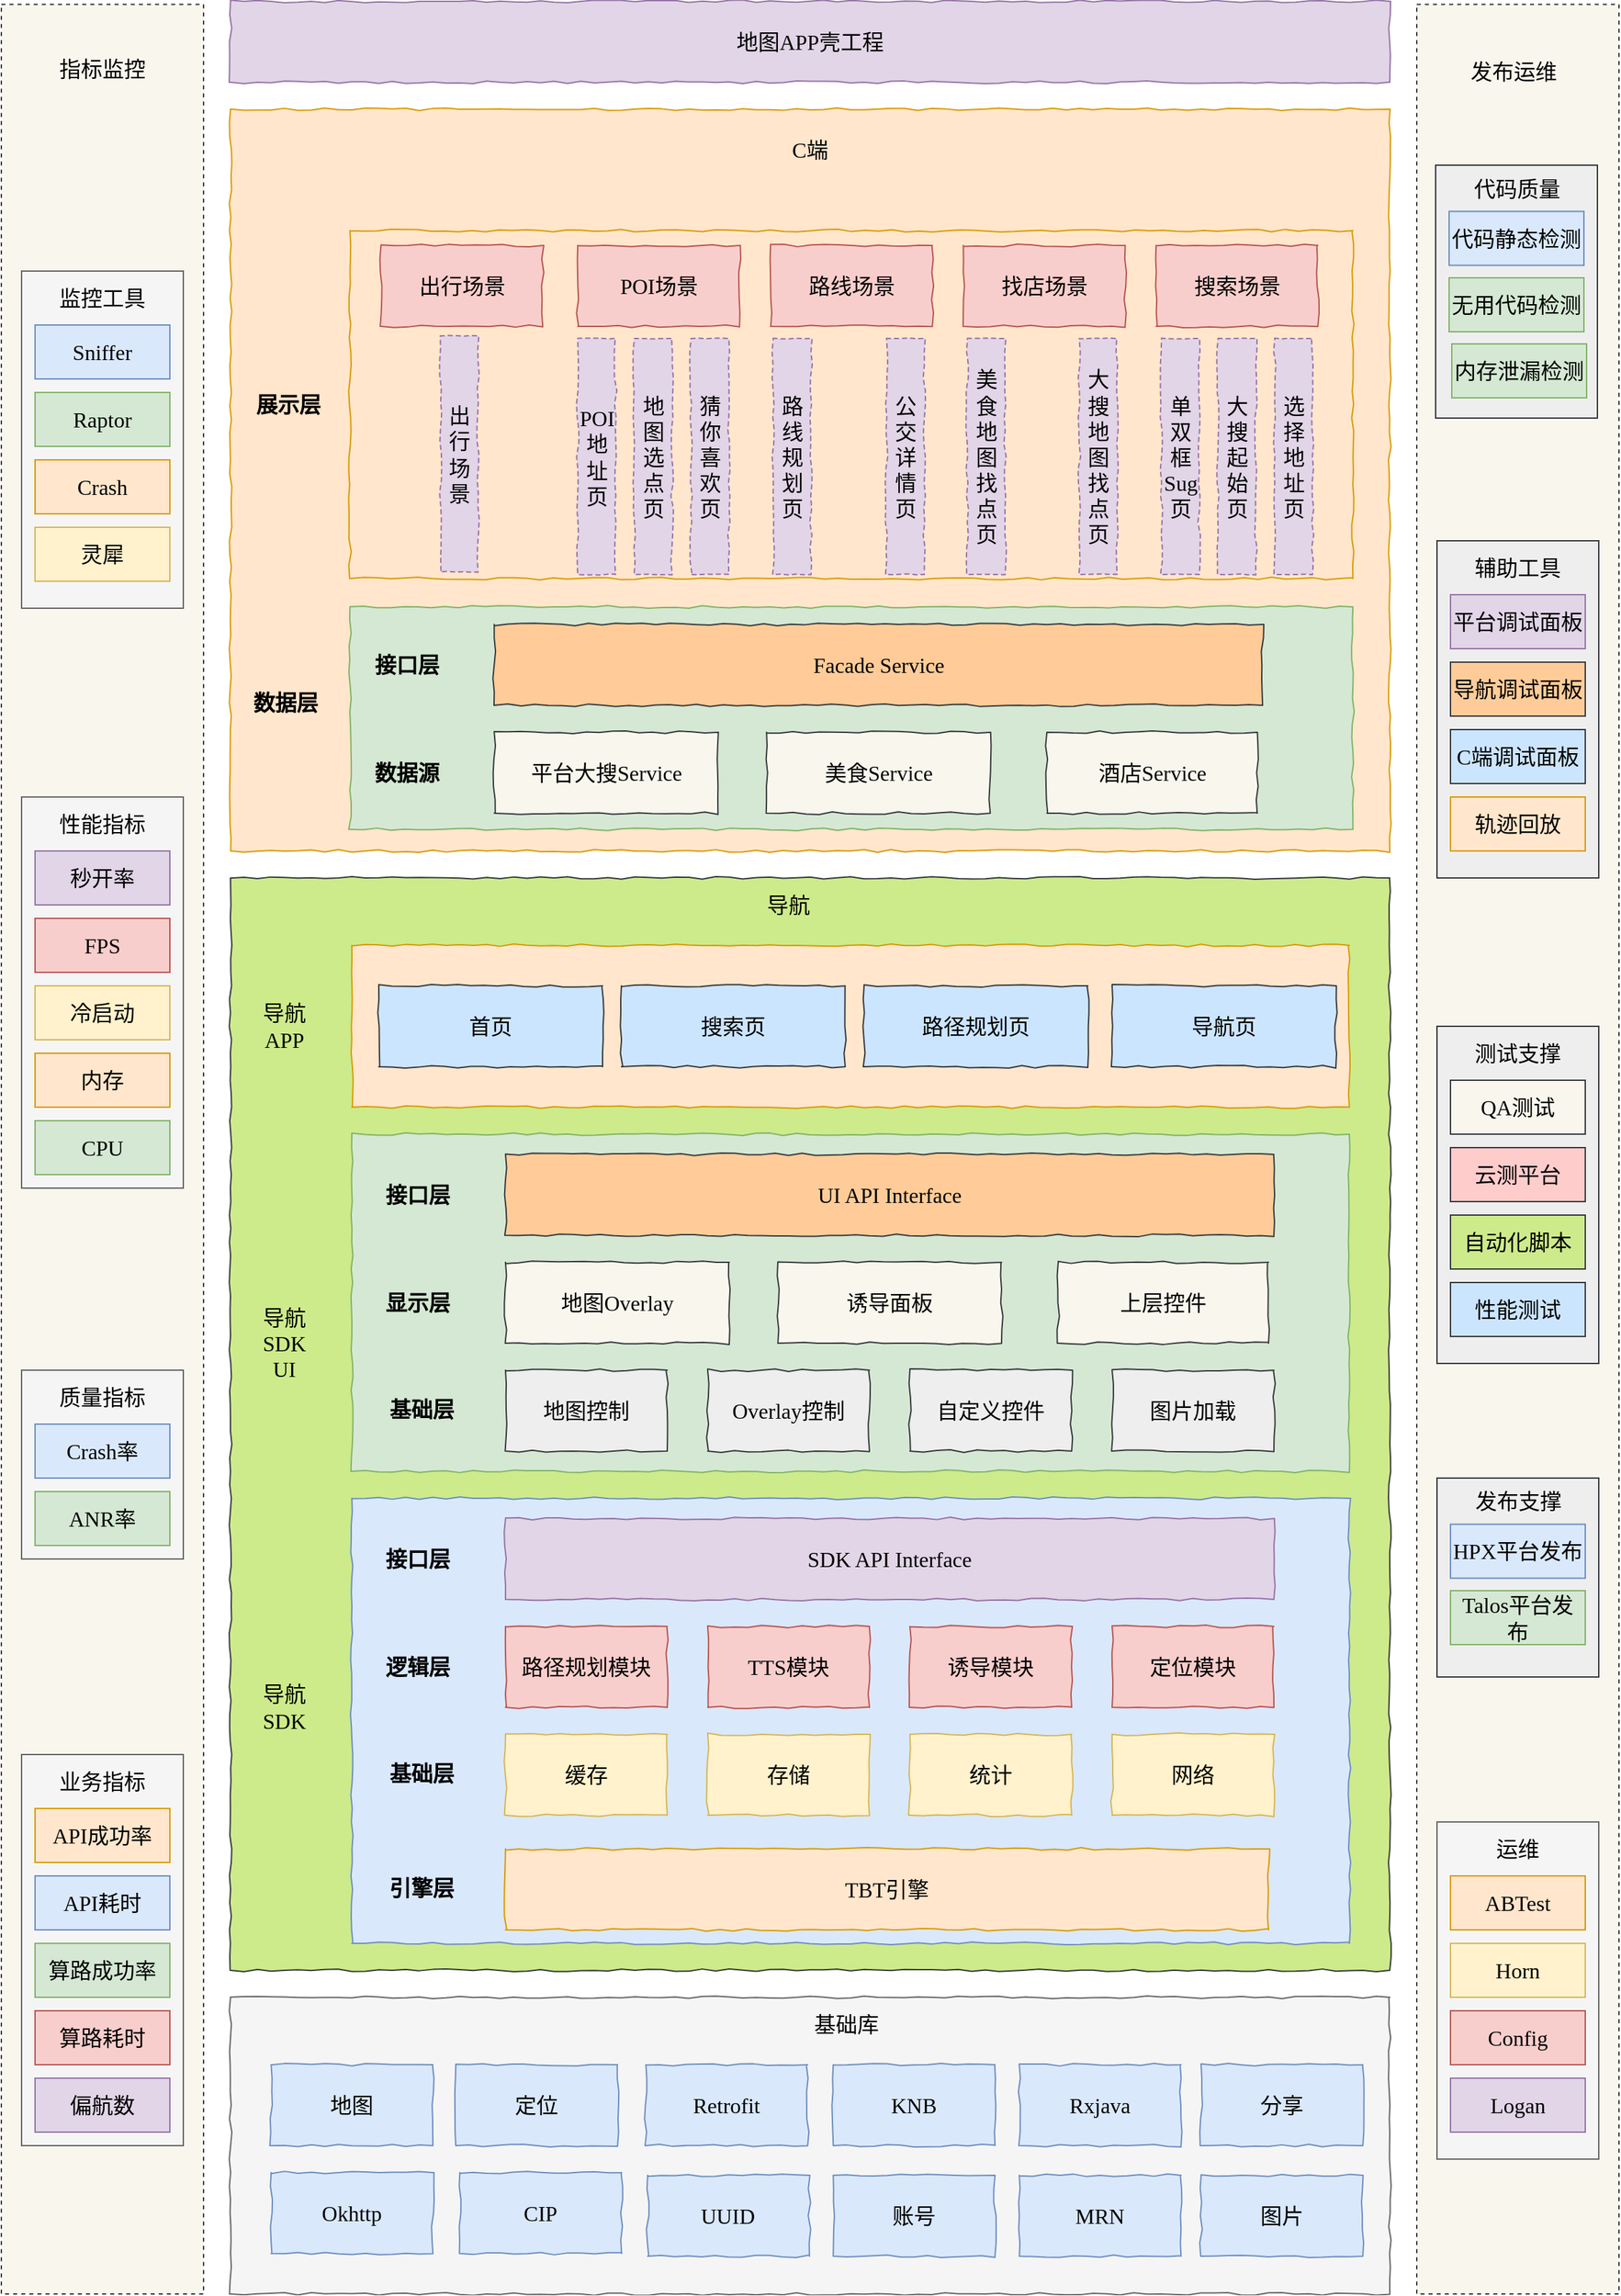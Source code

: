 <mxfile version="14.7.7" type="github">
  <diagram id="rLmRK7H-8Zh3lcYx4UbC" name="第 1 页">
    <mxGraphModel dx="3103" dy="2883" grid="0" gridSize="10" guides="1" tooltips="1" connect="1" arrows="1" fold="1" page="0" pageScale="1" pageWidth="827" pageHeight="1169" math="0" shadow="0">
      <root>
        <mxCell id="0" />
        <mxCell id="1" parent="0" />
        <mxCell id="4bEyxpbBNIZap9Eef66d-34" value="" style="rounded=0;whiteSpace=wrap;html=1;dashed=1;fillColor=#f9f7ed;strokeColor=#36393d;fontSize=16;fontFamily=Comic Sans MS;" parent="1" vertex="1">
          <mxGeometry x="890" y="-997.75" width="150" height="1697.75" as="geometry" />
        </mxCell>
        <mxCell id="LvNqyNUecXNwjpv3FJKz-172" value="" style="rounded=0;whiteSpace=wrap;html=1;comic=1;fontFamily=Comic Sans MS;fontSize=16;fillColor=#cdeb8b;strokeColor=#36393d;" vertex="1" parent="1">
          <mxGeometry x="10" y="-350" width="860" height="810" as="geometry" />
        </mxCell>
        <mxCell id="4bEyxpbBNIZap9Eef66d-15" value="" style="rounded=0;whiteSpace=wrap;html=1;comic=1;fontFamily=Comic Sans MS;fontSize=16;fillColor=#ffe6cc;strokeColor=#d79b00;" parent="1" vertex="1">
          <mxGeometry x="10.0" y="-920" width="860" height="550" as="geometry" />
        </mxCell>
        <mxCell id="4bEyxpbBNIZap9Eef66d-18" value="" style="rounded=0;whiteSpace=wrap;html=1;dashed=1;fillColor=#f9f7ed;strokeColor=#36393d;fontSize=16;fontFamily=Comic Sans MS;" parent="1" vertex="1">
          <mxGeometry x="-160" y="-997.75" width="150" height="1697.75" as="geometry" />
        </mxCell>
        <mxCell id="4bEyxpbBNIZap9Eef66d-19" value="" style="group;fontSize=16;fontFamily=Comic Sans MS;fillColor=#f9f7ed;strokeColor=#36393d;" parent="1" vertex="1" connectable="0">
          <mxGeometry x="905" y="-240" width="120" height="250" as="geometry" />
        </mxCell>
        <mxCell id="4bEyxpbBNIZap9Eef66d-20" value="" style="rounded=0;whiteSpace=wrap;html=1;fontSize=16;fontFamily=Comic Sans MS;fillColor=#eeeeee;strokeColor=#36393d;" parent="4bEyxpbBNIZap9Eef66d-19" vertex="1">
          <mxGeometry width="120" height="250" as="geometry" />
        </mxCell>
        <mxCell id="4bEyxpbBNIZap9Eef66d-21" value="测试支撑" style="text;html=1;strokeColor=none;fillColor=none;align=center;verticalAlign=middle;whiteSpace=wrap;rounded=0;fontSize=16;fontFamily=Comic Sans MS;" parent="4bEyxpbBNIZap9Eef66d-19" vertex="1">
          <mxGeometry x="25" y="10" width="70" height="20" as="geometry" />
        </mxCell>
        <mxCell id="4bEyxpbBNIZap9Eef66d-22" value="QA测试" style="rounded=0;whiteSpace=wrap;html=1;fontSize=16;fontFamily=Comic Sans MS;fillColor=#f9f7ed;strokeColor=#36393d;" parent="4bEyxpbBNIZap9Eef66d-19" vertex="1">
          <mxGeometry x="10" y="40" width="100" height="40" as="geometry" />
        </mxCell>
        <mxCell id="4bEyxpbBNIZap9Eef66d-23" value="云测平台" style="rounded=0;whiteSpace=wrap;html=1;fontSize=16;fontFamily=Comic Sans MS;fillColor=#ffcccc;strokeColor=#36393d;" parent="4bEyxpbBNIZap9Eef66d-19" vertex="1">
          <mxGeometry x="10" y="90" width="100" height="40" as="geometry" />
        </mxCell>
        <mxCell id="4bEyxpbBNIZap9Eef66d-24" value="自动化脚本" style="rounded=0;whiteSpace=wrap;html=1;fontSize=16;fontFamily=Comic Sans MS;fillColor=#cdeb8b;strokeColor=#36393d;" parent="4bEyxpbBNIZap9Eef66d-19" vertex="1">
          <mxGeometry x="10" y="140" width="100" height="40" as="geometry" />
        </mxCell>
        <mxCell id="4bEyxpbBNIZap9Eef66d-25" value="性能测试" style="rounded=0;whiteSpace=wrap;html=1;fontSize=16;fontFamily=Comic Sans MS;fillColor=#cce5ff;strokeColor=#36393d;" parent="4bEyxpbBNIZap9Eef66d-19" vertex="1">
          <mxGeometry x="10" y="190" width="100" height="40" as="geometry" />
        </mxCell>
        <mxCell id="4bEyxpbBNIZap9Eef66d-26" value="" style="group;fontSize=16;fontFamily=Comic Sans MS;" parent="1" vertex="1" connectable="0">
          <mxGeometry x="-145" y="-800" width="120" height="250" as="geometry" />
        </mxCell>
        <mxCell id="4bEyxpbBNIZap9Eef66d-27" value="" style="rounded=0;whiteSpace=wrap;html=1;fontSize=16;fontFamily=Comic Sans MS;fillColor=#f5f5f5;strokeColor=#666666;fontColor=#333333;" parent="4bEyxpbBNIZap9Eef66d-26" vertex="1">
          <mxGeometry width="120" height="250" as="geometry" />
        </mxCell>
        <mxCell id="4bEyxpbBNIZap9Eef66d-28" value="监控工具" style="text;html=1;strokeColor=none;fillColor=none;align=center;verticalAlign=middle;whiteSpace=wrap;rounded=0;fontSize=16;fontFamily=Comic Sans MS;" parent="4bEyxpbBNIZap9Eef66d-26" vertex="1">
          <mxGeometry x="25" y="10" width="70" height="20" as="geometry" />
        </mxCell>
        <mxCell id="4bEyxpbBNIZap9Eef66d-29" value="Sniffer" style="rounded=0;whiteSpace=wrap;html=1;fontSize=16;fontFamily=Comic Sans MS;fillColor=#dae8fc;strokeColor=#6c8ebf;" parent="4bEyxpbBNIZap9Eef66d-26" vertex="1">
          <mxGeometry x="10" y="40" width="100" height="40" as="geometry" />
        </mxCell>
        <mxCell id="4bEyxpbBNIZap9Eef66d-30" value="Raptor" style="rounded=0;whiteSpace=wrap;html=1;fontSize=16;fontFamily=Comic Sans MS;fillColor=#d5e8d4;strokeColor=#82b366;" parent="4bEyxpbBNIZap9Eef66d-26" vertex="1">
          <mxGeometry x="10" y="90" width="100" height="40" as="geometry" />
        </mxCell>
        <mxCell id="4bEyxpbBNIZap9Eef66d-31" value="Crash" style="rounded=0;whiteSpace=wrap;html=1;fontSize=16;fontFamily=Comic Sans MS;fillColor=#ffe6cc;strokeColor=#d79b00;" parent="4bEyxpbBNIZap9Eef66d-26" vertex="1">
          <mxGeometry x="10" y="140" width="100" height="40" as="geometry" />
        </mxCell>
        <mxCell id="4bEyxpbBNIZap9Eef66d-32" value="灵犀" style="rounded=0;whiteSpace=wrap;html=1;fontSize=16;fontFamily=Comic Sans MS;fillColor=#fff2cc;strokeColor=#d6b656;" parent="4bEyxpbBNIZap9Eef66d-26" vertex="1">
          <mxGeometry x="10" y="190" width="100" height="40" as="geometry" />
        </mxCell>
        <mxCell id="4bEyxpbBNIZap9Eef66d-33" value="指标监控" style="text;html=1;strokeColor=none;fillColor=none;align=center;verticalAlign=middle;whiteSpace=wrap;rounded=0;dashed=1;fontSize=16;fontFamily=Comic Sans MS;" parent="1" vertex="1">
          <mxGeometry x="-120" y="-960" width="70" height="20" as="geometry" />
        </mxCell>
        <mxCell id="4bEyxpbBNIZap9Eef66d-35" value="" style="group;fillColor=#eeeeee;strokeColor=#36393d;fontSize=16;fontFamily=Comic Sans MS;" parent="1" vertex="1" connectable="0">
          <mxGeometry x="905" y="350" width="120" height="250" as="geometry" />
        </mxCell>
        <mxCell id="4bEyxpbBNIZap9Eef66d-36" value="" style="rounded=0;whiteSpace=wrap;html=1;fontSize=16;fontFamily=Comic Sans MS;fillColor=#f5f5f5;strokeColor=#666666;fontColor=#333333;" parent="4bEyxpbBNIZap9Eef66d-35" vertex="1">
          <mxGeometry width="120" height="250" as="geometry" />
        </mxCell>
        <mxCell id="4bEyxpbBNIZap9Eef66d-37" value="运维" style="text;html=1;strokeColor=none;fillColor=none;align=center;verticalAlign=middle;whiteSpace=wrap;rounded=0;fontSize=16;fontFamily=Comic Sans MS;" parent="4bEyxpbBNIZap9Eef66d-35" vertex="1">
          <mxGeometry x="25" y="10" width="70" height="20" as="geometry" />
        </mxCell>
        <mxCell id="4bEyxpbBNIZap9Eef66d-38" value="ABTest" style="rounded=0;whiteSpace=wrap;html=1;fontSize=16;fontFamily=Comic Sans MS;fillColor=#ffe6cc;strokeColor=#d79b00;" parent="4bEyxpbBNIZap9Eef66d-35" vertex="1">
          <mxGeometry x="10" y="40" width="100" height="40" as="geometry" />
        </mxCell>
        <mxCell id="4bEyxpbBNIZap9Eef66d-39" value="Horn" style="rounded=0;whiteSpace=wrap;html=1;fontSize=16;fontFamily=Comic Sans MS;fillColor=#fff2cc;strokeColor=#d6b656;" parent="4bEyxpbBNIZap9Eef66d-35" vertex="1">
          <mxGeometry x="10" y="90" width="100" height="40" as="geometry" />
        </mxCell>
        <mxCell id="4bEyxpbBNIZap9Eef66d-40" value="Config" style="rounded=0;whiteSpace=wrap;html=1;fontSize=16;fontFamily=Comic Sans MS;fillColor=#f8cecc;strokeColor=#b85450;" parent="4bEyxpbBNIZap9Eef66d-35" vertex="1">
          <mxGeometry x="10" y="140" width="100" height="40" as="geometry" />
        </mxCell>
        <mxCell id="4bEyxpbBNIZap9Eef66d-41" value="Logan" style="rounded=0;whiteSpace=wrap;html=1;fontSize=16;fontFamily=Comic Sans MS;fillColor=#e1d5e7;strokeColor=#9673a6;" parent="4bEyxpbBNIZap9Eef66d-35" vertex="1">
          <mxGeometry x="10" y="190" width="100" height="40" as="geometry" />
        </mxCell>
        <mxCell id="4bEyxpbBNIZap9Eef66d-42" value="" style="rounded=0;whiteSpace=wrap;html=1;fontSize=16;fontFamily=Comic Sans MS;fillColor=#eeeeee;strokeColor=#36393d;" parent="1" vertex="1">
          <mxGeometry x="904" y="-878.5" width="120" height="187.5" as="geometry" />
        </mxCell>
        <mxCell id="4bEyxpbBNIZap9Eef66d-43" value="代码质量" style="text;html=1;strokeColor=none;fillColor=none;align=center;verticalAlign=middle;whiteSpace=wrap;rounded=0;fontSize=16;fontFamily=Comic Sans MS;" parent="1" vertex="1">
          <mxGeometry x="927.5" y="-871.5" width="73" height="20" as="geometry" />
        </mxCell>
        <mxCell id="4bEyxpbBNIZap9Eef66d-44" value="代码静态检测" style="rounded=0;whiteSpace=wrap;html=1;fontSize=16;fontFamily=Comic Sans MS;fillColor=#dae8fc;strokeColor=#6c8ebf;" parent="1" vertex="1">
          <mxGeometry x="914" y="-844.25" width="100" height="40" as="geometry" />
        </mxCell>
        <mxCell id="4bEyxpbBNIZap9Eef66d-45" value="无用代码检测" style="rounded=0;whiteSpace=wrap;html=1;fontSize=16;fontFamily=Comic Sans MS;fillColor=#d5e8d4;strokeColor=#82b366;" parent="1" vertex="1">
          <mxGeometry x="914" y="-795" width="100" height="40" as="geometry" />
        </mxCell>
        <mxCell id="4bEyxpbBNIZap9Eef66d-46" value="发布运维" style="text;html=1;strokeColor=none;fillColor=none;align=center;verticalAlign=middle;whiteSpace=wrap;rounded=0;dashed=1;fontSize=16;fontFamily=Comic Sans MS;" parent="1" vertex="1">
          <mxGeometry x="927" y="-957.75" width="70" height="20" as="geometry" />
        </mxCell>
        <mxCell id="4bEyxpbBNIZap9Eef66d-47" value="地图APP壳工程" style="rounded=0;whiteSpace=wrap;html=1;comic=1;fontFamily=Comic Sans MS;fontSize=16;fillColor=#e1d5e7;strokeColor=#9673a6;" parent="1" vertex="1">
          <mxGeometry x="10" y="-1000" width="860" height="60" as="geometry" />
        </mxCell>
        <mxCell id="4bEyxpbBNIZap9Eef66d-49" value="C端" style="text;html=1;strokeColor=none;fillColor=none;align=center;verticalAlign=middle;whiteSpace=wrap;rounded=0;comic=1;fontFamily=Comic Sans MS;fontSize=16;" parent="1" vertex="1">
          <mxGeometry x="217" y="-730" width="40" height="20" as="geometry" />
        </mxCell>
        <mxCell id="LvNqyNUecXNwjpv3FJKz-23" value="" style="rounded=0;whiteSpace=wrap;html=1;comic=1;fontFamily=Comic Sans MS;fontSize=16;fillColor=#f5f5f5;strokeColor=#666666;fontColor=#333333;" vertex="1" parent="1">
          <mxGeometry x="10" y="480" width="860" height="220" as="geometry" />
        </mxCell>
        <mxCell id="LvNqyNUecXNwjpv3FJKz-24" value="地图" style="rounded=0;whiteSpace=wrap;html=1;comic=1;fillColor=#dae8fc;strokeColor=#6c8ebf;fontSize=16;fontFamily=Comic Sans MS;" vertex="1" parent="1">
          <mxGeometry x="40.13" y="530" width="120" height="60" as="geometry" />
        </mxCell>
        <mxCell id="LvNqyNUecXNwjpv3FJKz-26" value="定位" style="rounded=0;whiteSpace=wrap;html=1;comic=1;fillColor=#dae8fc;strokeColor=#6c8ebf;fontSize=16;fontFamily=Comic Sans MS;" vertex="1" parent="1">
          <mxGeometry x="177.13" y="530" width="120" height="60" as="geometry" />
        </mxCell>
        <mxCell id="LvNqyNUecXNwjpv3FJKz-30" value="Okhttp" style="rounded=0;whiteSpace=wrap;html=1;comic=1;fillColor=#dae8fc;strokeColor=#6c8ebf;fontSize=16;fontFamily=Comic Sans MS;" vertex="1" parent="1">
          <mxGeometry x="40.13" y="610" width="120" height="60" as="geometry" />
        </mxCell>
        <mxCell id="LvNqyNUecXNwjpv3FJKz-31" value="CIP" style="rounded=0;whiteSpace=wrap;html=1;comic=1;fillColor=#dae8fc;strokeColor=#6c8ebf;fontSize=16;fontFamily=Comic Sans MS;" vertex="1" parent="1">
          <mxGeometry x="180.13" y="610" width="120" height="60" as="geometry" />
        </mxCell>
        <mxCell id="LvNqyNUecXNwjpv3FJKz-32" value="UUID" style="rounded=0;whiteSpace=wrap;html=1;comic=1;fillColor=#dae8fc;strokeColor=#6c8ebf;fontSize=16;fontFamily=Comic Sans MS;" vertex="1" parent="1">
          <mxGeometry x="319.45" y="612" width="120" height="60" as="geometry" />
        </mxCell>
        <mxCell id="LvNqyNUecXNwjpv3FJKz-35" value="分享" style="rounded=0;whiteSpace=wrap;html=1;comic=1;fillColor=#dae8fc;strokeColor=#6c8ebf;fontSize=16;fontFamily=Comic Sans MS;" vertex="1" parent="1">
          <mxGeometry x="730" y="530" width="120" height="60" as="geometry" />
        </mxCell>
        <mxCell id="LvNqyNUecXNwjpv3FJKz-36" value="图片" style="rounded=0;whiteSpace=wrap;html=1;comic=1;fillColor=#dae8fc;strokeColor=#6c8ebf;fontSize=16;fontFamily=Comic Sans MS;" vertex="1" parent="1">
          <mxGeometry x="730" y="612" width="120" height="60" as="geometry" />
        </mxCell>
        <mxCell id="LvNqyNUecXNwjpv3FJKz-37" value="MRN" style="rounded=0;whiteSpace=wrap;html=1;comic=1;fillColor=#dae8fc;strokeColor=#6c8ebf;fontSize=16;fontFamily=Comic Sans MS;" vertex="1" parent="1">
          <mxGeometry x="595.13" y="612" width="120" height="60" as="geometry" />
        </mxCell>
        <mxCell id="LvNqyNUecXNwjpv3FJKz-38" value="账号" style="rounded=0;whiteSpace=wrap;html=1;comic=1;fillColor=#dae8fc;strokeColor=#6c8ebf;fontSize=16;fontFamily=Comic Sans MS;" vertex="1" parent="1">
          <mxGeometry x="457.13" y="612" width="120" height="60" as="geometry" />
        </mxCell>
        <mxCell id="LvNqyNUecXNwjpv3FJKz-42" value="Retrofit" style="rounded=0;whiteSpace=wrap;html=1;comic=1;fillColor=#dae8fc;strokeColor=#6c8ebf;fontSize=16;fontFamily=Comic Sans MS;" vertex="1" parent="1">
          <mxGeometry x="318.13" y="530" width="120" height="60" as="geometry" />
        </mxCell>
        <mxCell id="LvNqyNUecXNwjpv3FJKz-43" value="KNB" style="rounded=0;whiteSpace=wrap;html=1;comic=1;fillColor=#dae8fc;strokeColor=#6c8ebf;fontSize=16;fontFamily=Comic Sans MS;" vertex="1" parent="1">
          <mxGeometry x="457.13" y="530" width="120" height="60" as="geometry" />
        </mxCell>
        <mxCell id="LvNqyNUecXNwjpv3FJKz-44" value="Rxjava" style="rounded=0;whiteSpace=wrap;html=1;comic=1;fillColor=#dae8fc;strokeColor=#6c8ebf;fontSize=16;fontFamily=Comic Sans MS;" vertex="1" parent="1">
          <mxGeometry x="595.13" y="530" width="120" height="60" as="geometry" />
        </mxCell>
        <mxCell id="LvNqyNUecXNwjpv3FJKz-71" value="数据层" style="text;html=1;strokeColor=none;fillColor=none;align=center;verticalAlign=middle;whiteSpace=wrap;rounded=0;comic=1;fontFamily=Comic Sans MS;fontSize=16;fontStyle=1" vertex="1" parent="1">
          <mxGeometry x="25.0" y="-490" width="52" height="20" as="geometry" />
        </mxCell>
        <mxCell id="LvNqyNUecXNwjpv3FJKz-72" value="" style="rounded=0;whiteSpace=wrap;html=1;comic=1;fontFamily=Comic Sans MS;fontSize=16;fillColor=#d5e8d4;strokeColor=#82b366;" vertex="1" parent="1">
          <mxGeometry x="98.63" y="-551" width="744" height="165" as="geometry" />
        </mxCell>
        <mxCell id="LvNqyNUecXNwjpv3FJKz-73" value="平台大搜Service" style="rounded=0;whiteSpace=wrap;html=1;comic=1;fillColor=#f9f7ed;strokeColor=#36393d;fontSize=16;fontFamily=Comic Sans MS;" vertex="1" parent="1">
          <mxGeometry x="205.63" y="-458" width="166" height="60" as="geometry" />
        </mxCell>
        <mxCell id="LvNqyNUecXNwjpv3FJKz-74" value="美食Service" style="rounded=0;whiteSpace=wrap;html=1;comic=1;fillColor=#f9f7ed;strokeColor=#36393d;fontSize=16;fontFamily=Comic Sans MS;" vertex="1" parent="1">
          <mxGeometry x="407.63" y="-458" width="166" height="60" as="geometry" />
        </mxCell>
        <mxCell id="LvNqyNUecXNwjpv3FJKz-75" value="数据源" style="text;html=1;strokeColor=none;fillColor=none;align=center;verticalAlign=middle;whiteSpace=wrap;rounded=0;comic=1;fontFamily=Comic Sans MS;fontSize=16;fontStyle=1" vertex="1" parent="1">
          <mxGeometry x="115.63" y="-438" width="50" height="20" as="geometry" />
        </mxCell>
        <mxCell id="LvNqyNUecXNwjpv3FJKz-76" value="接口层" style="text;html=1;strokeColor=none;fillColor=none;align=center;verticalAlign=middle;whiteSpace=wrap;rounded=0;comic=1;fontFamily=Comic Sans MS;fontSize=16;fontStyle=1" vertex="1" parent="1">
          <mxGeometry x="115.63" y="-518" width="50" height="20" as="geometry" />
        </mxCell>
        <mxCell id="LvNqyNUecXNwjpv3FJKz-77" value="Facade Service" style="rounded=0;whiteSpace=wrap;html=1;comic=1;fillColor=#ffcc99;strokeColor=#36393d;fontSize=16;fontFamily=Comic Sans MS;" vertex="1" parent="1">
          <mxGeometry x="205.63" y="-538" width="570" height="60" as="geometry" />
        </mxCell>
        <mxCell id="LvNqyNUecXNwjpv3FJKz-78" value="酒店Service" style="rounded=0;whiteSpace=wrap;html=1;comic=1;fillColor=#f9f7ed;strokeColor=#36393d;fontSize=16;fontFamily=Comic Sans MS;" vertex="1" parent="1">
          <mxGeometry x="615.63" y="-458" width="156" height="60" as="geometry" />
        </mxCell>
        <mxCell id="LvNqyNUecXNwjpv3FJKz-79" value="" style="rounded=0;whiteSpace=wrap;html=1;comic=1;fontFamily=Comic Sans MS;fontSize=16;fillColor=#ffe6cc;strokeColor=#d79b00;" vertex="1" parent="1">
          <mxGeometry x="98.63" y="-830" width="744" height="258" as="geometry" />
        </mxCell>
        <mxCell id="LvNqyNUecXNwjpv3FJKz-80" value="展示层" style="text;html=1;strokeColor=none;fillColor=none;align=center;verticalAlign=middle;whiteSpace=wrap;rounded=0;comic=1;fontFamily=Comic Sans MS;fontSize=16;fontStyle=1" vertex="1" parent="1">
          <mxGeometry x="26.63" y="-711" width="52" height="20" as="geometry" />
        </mxCell>
        <mxCell id="LvNqyNUecXNwjpv3FJKz-81" value="出行场景" style="rounded=0;whiteSpace=wrap;html=1;comic=1;fillColor=#f8cecc;strokeColor=#b85450;fontSize=16;fontFamily=Comic Sans MS;" vertex="1" parent="1">
          <mxGeometry x="121.63" y="-819" width="120" height="60" as="geometry" />
        </mxCell>
        <mxCell id="LvNqyNUecXNwjpv3FJKz-82" value="出行场景" style="rounded=0;whiteSpace=wrap;html=1;comic=1;fillColor=#e1d5e7;strokeColor=#9673a6;fontSize=16;fontFamily=Comic Sans MS;dashed=1;" vertex="1" parent="1">
          <mxGeometry x="165.63" y="-752" width="28" height="175" as="geometry" />
        </mxCell>
        <mxCell id="LvNqyNUecXNwjpv3FJKz-83" value="POI场景" style="rounded=0;whiteSpace=wrap;html=1;comic=1;fillColor=#f8cecc;strokeColor=#b85450;fontSize=16;fontFamily=Comic Sans MS;" vertex="1" parent="1">
          <mxGeometry x="267.63" y="-819" width="120" height="60" as="geometry" />
        </mxCell>
        <mxCell id="LvNqyNUecXNwjpv3FJKz-84" value="路线场景" style="rounded=0;whiteSpace=wrap;html=1;comic=1;fillColor=#f8cecc;strokeColor=#b85450;fontSize=16;fontFamily=Comic Sans MS;" vertex="1" parent="1">
          <mxGeometry x="410.63" y="-819" width="120" height="60" as="geometry" />
        </mxCell>
        <mxCell id="LvNqyNUecXNwjpv3FJKz-85" value="找店场景" style="rounded=0;whiteSpace=wrap;html=1;comic=1;fillColor=#f8cecc;strokeColor=#b85450;fontSize=16;fontFamily=Comic Sans MS;" vertex="1" parent="1">
          <mxGeometry x="553.63" y="-819" width="120" height="60" as="geometry" />
        </mxCell>
        <mxCell id="LvNqyNUecXNwjpv3FJKz-86" value="搜索场景" style="rounded=0;whiteSpace=wrap;html=1;comic=1;fillColor=#f8cecc;strokeColor=#b85450;fontSize=16;fontFamily=Comic Sans MS;" vertex="1" parent="1">
          <mxGeometry x="696.63" y="-819" width="120" height="60" as="geometry" />
        </mxCell>
        <mxCell id="LvNqyNUecXNwjpv3FJKz-87" value="POI地址页" style="rounded=0;whiteSpace=wrap;html=1;comic=1;fillColor=#e1d5e7;strokeColor=#9673a6;fontSize=16;fontFamily=Comic Sans MS;dashed=1;" vertex="1" parent="1">
          <mxGeometry x="267.63" y="-750" width="28" height="175" as="geometry" />
        </mxCell>
        <mxCell id="LvNqyNUecXNwjpv3FJKz-88" value="地图选点页" style="rounded=0;whiteSpace=wrap;html=1;comic=1;fillColor=#e1d5e7;strokeColor=#9673a6;fontSize=16;fontFamily=Comic Sans MS;dashed=1;" vertex="1" parent="1">
          <mxGeometry x="309.63" y="-750" width="28" height="175" as="geometry" />
        </mxCell>
        <mxCell id="LvNqyNUecXNwjpv3FJKz-89" value="猜你喜欢页" style="rounded=0;whiteSpace=wrap;html=1;comic=1;fillColor=#e1d5e7;strokeColor=#9673a6;fontSize=16;fontFamily=Comic Sans MS;dashed=1;" vertex="1" parent="1">
          <mxGeometry x="351.63" y="-750" width="28" height="175" as="geometry" />
        </mxCell>
        <mxCell id="LvNqyNUecXNwjpv3FJKz-90" value="路线规划页" style="rounded=0;whiteSpace=wrap;html=1;comic=1;fillColor=#e1d5e7;strokeColor=#9673a6;fontSize=16;fontFamily=Comic Sans MS;dashed=1;" vertex="1" parent="1">
          <mxGeometry x="412.63" y="-750" width="28" height="175" as="geometry" />
        </mxCell>
        <mxCell id="LvNqyNUecXNwjpv3FJKz-91" value="公交详情页" style="rounded=0;whiteSpace=wrap;html=1;comic=1;fillColor=#e1d5e7;strokeColor=#9673a6;fontSize=16;fontFamily=Comic Sans MS;dashed=1;" vertex="1" parent="1">
          <mxGeometry x="496.63" y="-750" width="28" height="175" as="geometry" />
        </mxCell>
        <mxCell id="LvNqyNUecXNwjpv3FJKz-92" value="美食地图找点页" style="rounded=0;whiteSpace=wrap;html=1;comic=1;fillColor=#e1d5e7;strokeColor=#9673a6;fontSize=16;fontFamily=Comic Sans MS;dashed=1;" vertex="1" parent="1">
          <mxGeometry x="556.63" y="-750" width="28" height="175" as="geometry" />
        </mxCell>
        <mxCell id="LvNqyNUecXNwjpv3FJKz-93" value="大搜地图找点页" style="rounded=0;whiteSpace=wrap;html=1;comic=1;fillColor=#e1d5e7;strokeColor=#9673a6;fontSize=16;fontFamily=Comic Sans MS;dashed=1;" vertex="1" parent="1">
          <mxGeometry x="639.63" y="-750" width="28" height="175" as="geometry" />
        </mxCell>
        <mxCell id="LvNqyNUecXNwjpv3FJKz-94" value="单双框Sug页" style="rounded=0;whiteSpace=wrap;html=1;comic=1;fillColor=#e1d5e7;strokeColor=#9673a6;fontSize=16;fontFamily=Comic Sans MS;dashed=1;" vertex="1" parent="1">
          <mxGeometry x="700.63" y="-750" width="28" height="175" as="geometry" />
        </mxCell>
        <mxCell id="LvNqyNUecXNwjpv3FJKz-95" value="大搜起始页" style="rounded=0;whiteSpace=wrap;html=1;comic=1;fillColor=#e1d5e7;strokeColor=#9673a6;fontSize=16;fontFamily=Comic Sans MS;dashed=1;" vertex="1" parent="1">
          <mxGeometry x="742.63" y="-750" width="28" height="175" as="geometry" />
        </mxCell>
        <mxCell id="LvNqyNUecXNwjpv3FJKz-96" value="选择地址页" style="rounded=0;whiteSpace=wrap;html=1;comic=1;fillColor=#e1d5e7;strokeColor=#9673a6;fontSize=16;fontFamily=Comic Sans MS;dashed=1;" vertex="1" parent="1">
          <mxGeometry x="784.63" y="-750" width="28" height="175" as="geometry" />
        </mxCell>
        <mxCell id="LvNqyNUecXNwjpv3FJKz-98" value="C端" style="text;html=1;strokeColor=none;fillColor=none;align=center;verticalAlign=middle;whiteSpace=wrap;rounded=0;fontSize=16;fontFamily=Comic Sans MS;" vertex="1" parent="1">
          <mxGeometry x="420" y="-900" width="40" height="20" as="geometry" />
        </mxCell>
        <mxCell id="LvNqyNUecXNwjpv3FJKz-101" value="基础库" style="text;html=1;strokeColor=none;fillColor=none;align=center;verticalAlign=middle;whiteSpace=wrap;rounded=0;fontSize=16;fontFamily=Comic Sans MS;" vertex="1" parent="1">
          <mxGeometry x="438.63" y="490" width="56" height="20" as="geometry" />
        </mxCell>
        <mxCell id="LvNqyNUecXNwjpv3FJKz-137" value="导航&lt;br&gt;SDK" style="text;html=1;strokeColor=none;fillColor=none;align=center;verticalAlign=middle;whiteSpace=wrap;rounded=0;comic=1;fontFamily=Comic Sans MS;fontSize=16;" vertex="1" parent="1">
          <mxGeometry x="30.0" y="255" width="40" height="20" as="geometry" />
        </mxCell>
        <mxCell id="LvNqyNUecXNwjpv3FJKz-138" value="" style="rounded=0;whiteSpace=wrap;html=1;comic=1;fontFamily=Comic Sans MS;fontSize=16;fillColor=#dae8fc;strokeColor=#6c8ebf;" vertex="1" parent="1">
          <mxGeometry x="100" y="110" width="740" height="330" as="geometry" />
        </mxCell>
        <mxCell id="LvNqyNUecXNwjpv3FJKz-139" value="缓存" style="rounded=0;whiteSpace=wrap;html=1;comic=1;fillColor=#fff2cc;strokeColor=#d6b656;fontSize=16;fontFamily=Comic Sans MS;" vertex="1" parent="1">
          <mxGeometry x="214" y="285" width="120" height="60" as="geometry" />
        </mxCell>
        <mxCell id="LvNqyNUecXNwjpv3FJKz-140" value="存储" style="rounded=0;whiteSpace=wrap;html=1;comic=1;fillColor=#fff2cc;strokeColor=#d6b656;fontSize=16;fontFamily=Comic Sans MS;" vertex="1" parent="1">
          <mxGeometry x="364" y="285" width="120" height="60" as="geometry" />
        </mxCell>
        <mxCell id="LvNqyNUecXNwjpv3FJKz-141" value="统计" style="rounded=0;whiteSpace=wrap;html=1;comic=1;fillColor=#fff2cc;strokeColor=#d6b656;fontSize=16;fontFamily=Comic Sans MS;" vertex="1" parent="1">
          <mxGeometry x="514" y="285" width="120" height="60" as="geometry" />
        </mxCell>
        <mxCell id="LvNqyNUecXNwjpv3FJKz-142" value="网络" style="rounded=0;whiteSpace=wrap;html=1;comic=1;fillColor=#fff2cc;strokeColor=#d6b656;fontSize=16;fontFamily=Comic Sans MS;" vertex="1" parent="1">
          <mxGeometry x="664" y="285" width="120" height="60" as="geometry" />
        </mxCell>
        <mxCell id="LvNqyNUecXNwjpv3FJKz-143" value="路径规划模块" style="rounded=0;whiteSpace=wrap;html=1;comic=1;fillColor=#f8cecc;strokeColor=#b85450;fontSize=16;fontFamily=Comic Sans MS;" vertex="1" parent="1">
          <mxGeometry x="214" y="205" width="120" height="60" as="geometry" />
        </mxCell>
        <mxCell id="LvNqyNUecXNwjpv3FJKz-144" value="基础层" style="text;html=1;strokeColor=none;fillColor=none;align=center;verticalAlign=middle;whiteSpace=wrap;rounded=0;comic=1;fontFamily=Comic Sans MS;fontSize=16;fontStyle=1" vertex="1" parent="1">
          <mxGeometry x="124" y="305" width="56" height="18" as="geometry" />
        </mxCell>
        <mxCell id="LvNqyNUecXNwjpv3FJKz-145" value="TTS模块" style="rounded=0;whiteSpace=wrap;html=1;comic=1;fillColor=#f8cecc;strokeColor=#b85450;fontSize=16;fontFamily=Comic Sans MS;" vertex="1" parent="1">
          <mxGeometry x="364" y="205" width="120" height="60" as="geometry" />
        </mxCell>
        <mxCell id="LvNqyNUecXNwjpv3FJKz-146" value="诱导模块" style="rounded=0;whiteSpace=wrap;html=1;comic=1;fillColor=#f8cecc;strokeColor=#b85450;fontSize=16;fontFamily=Comic Sans MS;" vertex="1" parent="1">
          <mxGeometry x="514" y="205" width="120" height="60" as="geometry" />
        </mxCell>
        <mxCell id="LvNqyNUecXNwjpv3FJKz-147" value="定位模块" style="rounded=0;whiteSpace=wrap;html=1;comic=1;fillColor=#f8cecc;strokeColor=#b85450;fontSize=16;fontFamily=Comic Sans MS;" vertex="1" parent="1">
          <mxGeometry x="664" y="205" width="120" height="60" as="geometry" />
        </mxCell>
        <mxCell id="LvNqyNUecXNwjpv3FJKz-148" value="逻辑层" style="text;html=1;strokeColor=none;fillColor=none;align=center;verticalAlign=middle;whiteSpace=wrap;rounded=0;comic=1;fontFamily=Comic Sans MS;fontSize=16;fontStyle=1" vertex="1" parent="1">
          <mxGeometry x="124" y="225" width="50" height="20" as="geometry" />
        </mxCell>
        <mxCell id="LvNqyNUecXNwjpv3FJKz-149" value="接口层" style="text;html=1;strokeColor=none;fillColor=none;align=center;verticalAlign=middle;whiteSpace=wrap;rounded=0;comic=1;fontFamily=Comic Sans MS;fontSize=16;fontStyle=1" vertex="1" parent="1">
          <mxGeometry x="124" y="145" width="50" height="20" as="geometry" />
        </mxCell>
        <mxCell id="LvNqyNUecXNwjpv3FJKz-150" value="SDK API Interface" style="rounded=0;whiteSpace=wrap;html=1;comic=1;fillColor=#e1d5e7;strokeColor=#9673a6;fontSize=16;fontFamily=Comic Sans MS;" vertex="1" parent="1">
          <mxGeometry x="214" y="125" width="570" height="60" as="geometry" />
        </mxCell>
        <mxCell id="LvNqyNUecXNwjpv3FJKz-151" value="TBT引擎" style="rounded=0;whiteSpace=wrap;html=1;comic=1;fillColor=#ffe6cc;strokeColor=#d79b00;fontSize=16;fontFamily=Comic Sans MS;" vertex="1" parent="1">
          <mxGeometry x="214" y="370" width="566" height="60" as="geometry" />
        </mxCell>
        <mxCell id="LvNqyNUecXNwjpv3FJKz-152" value="引擎层" style="text;html=1;strokeColor=none;fillColor=none;align=center;verticalAlign=middle;whiteSpace=wrap;rounded=0;comic=1;fontFamily=Comic Sans MS;fontSize=16;fontStyle=1" vertex="1" parent="1">
          <mxGeometry x="124" y="390" width="56" height="18" as="geometry" />
        </mxCell>
        <mxCell id="LvNqyNUecXNwjpv3FJKz-153" value="导航&lt;br&gt;SDK&lt;br&gt;UI" style="text;html=1;strokeColor=none;fillColor=none;align=center;verticalAlign=middle;whiteSpace=wrap;rounded=0;comic=1;fontFamily=Comic Sans MS;fontSize=16;" vertex="1" parent="1">
          <mxGeometry x="30.0" y="-15" width="40" height="20" as="geometry" />
        </mxCell>
        <mxCell id="LvNqyNUecXNwjpv3FJKz-154" value="" style="rounded=0;whiteSpace=wrap;html=1;comic=1;fontFamily=Comic Sans MS;fontSize=16;fillColor=#d5e8d4;strokeColor=#82b366;" vertex="1" parent="1">
          <mxGeometry x="100" y="-160" width="740" height="250" as="geometry" />
        </mxCell>
        <mxCell id="LvNqyNUecXNwjpv3FJKz-155" value="地图控制" style="rounded=0;whiteSpace=wrap;html=1;comic=1;fillColor=#eeeeee;strokeColor=#36393d;fontSize=16;fontFamily=Comic Sans MS;" vertex="1" parent="1">
          <mxGeometry x="214" y="15" width="120" height="60" as="geometry" />
        </mxCell>
        <mxCell id="LvNqyNUecXNwjpv3FJKz-156" value="Overlay控制" style="rounded=0;whiteSpace=wrap;html=1;comic=1;fillColor=#eeeeee;strokeColor=#36393d;fontSize=16;fontFamily=Comic Sans MS;" vertex="1" parent="1">
          <mxGeometry x="364" y="15" width="120" height="60" as="geometry" />
        </mxCell>
        <mxCell id="LvNqyNUecXNwjpv3FJKz-157" value="自定义控件" style="rounded=0;whiteSpace=wrap;html=1;comic=1;fillColor=#eeeeee;strokeColor=#36393d;fontSize=16;fontFamily=Comic Sans MS;" vertex="1" parent="1">
          <mxGeometry x="514" y="15" width="120" height="60" as="geometry" />
        </mxCell>
        <mxCell id="LvNqyNUecXNwjpv3FJKz-158" value="图片加载" style="rounded=0;whiteSpace=wrap;html=1;comic=1;fillColor=#eeeeee;strokeColor=#36393d;fontSize=16;fontFamily=Comic Sans MS;" vertex="1" parent="1">
          <mxGeometry x="664" y="15" width="120" height="60" as="geometry" />
        </mxCell>
        <mxCell id="LvNqyNUecXNwjpv3FJKz-159" value="地图Overlay" style="rounded=0;whiteSpace=wrap;html=1;comic=1;fillColor=#f9f7ed;strokeColor=#36393d;fontSize=16;fontFamily=Comic Sans MS;" vertex="1" parent="1">
          <mxGeometry x="214" y="-65" width="166" height="60" as="geometry" />
        </mxCell>
        <mxCell id="LvNqyNUecXNwjpv3FJKz-160" value="基础层" style="text;html=1;strokeColor=none;fillColor=none;align=center;verticalAlign=middle;whiteSpace=wrap;rounded=0;comic=1;fontFamily=Comic Sans MS;fontSize=16;fontStyle=1" vertex="1" parent="1">
          <mxGeometry x="124" y="35" width="56" height="18" as="geometry" />
        </mxCell>
        <mxCell id="LvNqyNUecXNwjpv3FJKz-161" value="诱导面板" style="rounded=0;whiteSpace=wrap;html=1;comic=1;fillColor=#f9f7ed;strokeColor=#36393d;fontSize=16;fontFamily=Comic Sans MS;" vertex="1" parent="1">
          <mxGeometry x="416" y="-65" width="166" height="60" as="geometry" />
        </mxCell>
        <mxCell id="LvNqyNUecXNwjpv3FJKz-162" value="显示层" style="text;html=1;strokeColor=none;fillColor=none;align=center;verticalAlign=middle;whiteSpace=wrap;rounded=0;comic=1;fontFamily=Comic Sans MS;fontSize=16;fontStyle=1" vertex="1" parent="1">
          <mxGeometry x="124" y="-45" width="50" height="20" as="geometry" />
        </mxCell>
        <mxCell id="LvNqyNUecXNwjpv3FJKz-163" value="接口层" style="text;html=1;strokeColor=none;fillColor=none;align=center;verticalAlign=middle;whiteSpace=wrap;rounded=0;comic=1;fontFamily=Comic Sans MS;fontSize=16;fontStyle=1" vertex="1" parent="1">
          <mxGeometry x="124" y="-125" width="50" height="20" as="geometry" />
        </mxCell>
        <mxCell id="LvNqyNUecXNwjpv3FJKz-164" value="UI API Interface" style="rounded=0;whiteSpace=wrap;html=1;comic=1;fillColor=#ffcc99;strokeColor=#36393d;fontSize=16;fontFamily=Comic Sans MS;" vertex="1" parent="1">
          <mxGeometry x="214" y="-145" width="570" height="60" as="geometry" />
        </mxCell>
        <mxCell id="LvNqyNUecXNwjpv3FJKz-165" value="上层控件" style="rounded=0;whiteSpace=wrap;html=1;comic=1;fillColor=#f9f7ed;strokeColor=#36393d;fontSize=16;fontFamily=Comic Sans MS;" vertex="1" parent="1">
          <mxGeometry x="624" y="-65" width="156" height="60" as="geometry" />
        </mxCell>
        <mxCell id="LvNqyNUecXNwjpv3FJKz-166" value="导航&lt;br&gt;APP" style="text;html=1;strokeColor=none;fillColor=none;align=center;verticalAlign=middle;whiteSpace=wrap;rounded=0;comic=1;fontFamily=Comic Sans MS;fontSize=16;" vertex="1" parent="1">
          <mxGeometry x="30.0" y="-250" width="40" height="20" as="geometry" />
        </mxCell>
        <mxCell id="LvNqyNUecXNwjpv3FJKz-167" value="" style="rounded=0;whiteSpace=wrap;html=1;comic=1;fontFamily=Comic Sans MS;fontSize=16;fillColor=#ffe6cc;strokeColor=#d79b00;" vertex="1" parent="1">
          <mxGeometry x="100" y="-300" width="740" height="120" as="geometry" />
        </mxCell>
        <mxCell id="LvNqyNUecXNwjpv3FJKz-168" value="首页" style="rounded=0;whiteSpace=wrap;html=1;comic=1;fillColor=#cce5ff;strokeColor=#36393d;fontSize=16;fontFamily=Comic Sans MS;" vertex="1" parent="1">
          <mxGeometry x="120" y="-270" width="166" height="60" as="geometry" />
        </mxCell>
        <mxCell id="LvNqyNUecXNwjpv3FJKz-169" value="搜索页" style="rounded=0;whiteSpace=wrap;html=1;comic=1;fillColor=#cce5ff;strokeColor=#36393d;fontSize=16;fontFamily=Comic Sans MS;" vertex="1" parent="1">
          <mxGeometry x="300" y="-270" width="166" height="60" as="geometry" />
        </mxCell>
        <mxCell id="LvNqyNUecXNwjpv3FJKz-170" value="路径规划页" style="rounded=0;whiteSpace=wrap;html=1;comic=1;fillColor=#cce5ff;strokeColor=#36393d;fontSize=16;fontFamily=Comic Sans MS;" vertex="1" parent="1">
          <mxGeometry x="480" y="-270" width="166" height="60" as="geometry" />
        </mxCell>
        <mxCell id="LvNqyNUecXNwjpv3FJKz-171" value="导航页" style="rounded=0;whiteSpace=wrap;html=1;comic=1;fillColor=#cce5ff;strokeColor=#36393d;fontSize=16;fontFamily=Comic Sans MS;" vertex="1" parent="1">
          <mxGeometry x="664" y="-270" width="166" height="60" as="geometry" />
        </mxCell>
        <mxCell id="LvNqyNUecXNwjpv3FJKz-173" value="导航" style="text;html=1;strokeColor=none;fillColor=none;align=center;verticalAlign=middle;whiteSpace=wrap;rounded=0;comic=1;fontFamily=Comic Sans MS;fontSize=16;" vertex="1" parent="1">
          <mxGeometry x="404.0" y="-340" width="40" height="20" as="geometry" />
        </mxCell>
        <mxCell id="LvNqyNUecXNwjpv3FJKz-182" value="" style="group;fontSize=16;fontFamily=Comic Sans MS;fillColor=#e1d5e7;strokeColor=#9673a6;" vertex="1" connectable="0" parent="1">
          <mxGeometry x="-145" y="-410" width="120" height="290" as="geometry" />
        </mxCell>
        <mxCell id="LvNqyNUecXNwjpv3FJKz-183" value="" style="rounded=0;whiteSpace=wrap;html=1;fontSize=16;fontFamily=Comic Sans MS;fillColor=#f5f5f5;strokeColor=#666666;fontColor=#333333;" vertex="1" parent="LvNqyNUecXNwjpv3FJKz-182">
          <mxGeometry width="120" height="290" as="geometry" />
        </mxCell>
        <mxCell id="LvNqyNUecXNwjpv3FJKz-184" value="性能指标" style="text;html=1;strokeColor=none;fillColor=none;align=center;verticalAlign=middle;whiteSpace=wrap;rounded=0;fontSize=16;fontFamily=Comic Sans MS;" vertex="1" parent="LvNqyNUecXNwjpv3FJKz-182">
          <mxGeometry x="25" y="10" width="70" height="20" as="geometry" />
        </mxCell>
        <mxCell id="LvNqyNUecXNwjpv3FJKz-185" value="秒开率" style="rounded=0;whiteSpace=wrap;html=1;fontSize=16;fontFamily=Comic Sans MS;fillColor=#e1d5e7;strokeColor=#9673a6;" vertex="1" parent="LvNqyNUecXNwjpv3FJKz-182">
          <mxGeometry x="10" y="40" width="100" height="40" as="geometry" />
        </mxCell>
        <mxCell id="LvNqyNUecXNwjpv3FJKz-186" value="FPS" style="rounded=0;whiteSpace=wrap;html=1;fontSize=16;fontFamily=Comic Sans MS;fillColor=#f8cecc;strokeColor=#b85450;" vertex="1" parent="LvNqyNUecXNwjpv3FJKz-182">
          <mxGeometry x="10" y="90" width="100" height="40" as="geometry" />
        </mxCell>
        <mxCell id="LvNqyNUecXNwjpv3FJKz-187" value="冷启动" style="rounded=0;whiteSpace=wrap;html=1;fontSize=16;fontFamily=Comic Sans MS;fillColor=#fff2cc;strokeColor=#d6b656;" vertex="1" parent="LvNqyNUecXNwjpv3FJKz-182">
          <mxGeometry x="10" y="140" width="100" height="40" as="geometry" />
        </mxCell>
        <mxCell id="LvNqyNUecXNwjpv3FJKz-188" value="内存" style="rounded=0;whiteSpace=wrap;html=1;fontSize=16;fontFamily=Comic Sans MS;fillColor=#ffe6cc;strokeColor=#d79b00;" vertex="1" parent="LvNqyNUecXNwjpv3FJKz-182">
          <mxGeometry x="10" y="190" width="100" height="40" as="geometry" />
        </mxCell>
        <mxCell id="LvNqyNUecXNwjpv3FJKz-189" value="CPU" style="rounded=0;whiteSpace=wrap;html=1;fontSize=16;fontFamily=Comic Sans MS;fillColor=#d5e8d4;strokeColor=#82b366;" vertex="1" parent="LvNqyNUecXNwjpv3FJKz-182">
          <mxGeometry x="10" y="240" width="100" height="40" as="geometry" />
        </mxCell>
        <mxCell id="LvNqyNUecXNwjpv3FJKz-198" value="" style="group;fontSize=16;fontFamily=Comic Sans MS;fillColor=#e1d5e7;strokeColor=#9673a6;" vertex="1" connectable="0" parent="1">
          <mxGeometry x="-145" y="300" width="120" height="290" as="geometry" />
        </mxCell>
        <mxCell id="LvNqyNUecXNwjpv3FJKz-199" value="" style="rounded=0;whiteSpace=wrap;html=1;fontSize=16;fontFamily=Comic Sans MS;fillColor=#f5f5f5;strokeColor=#666666;fontColor=#333333;" vertex="1" parent="LvNqyNUecXNwjpv3FJKz-198">
          <mxGeometry width="120" height="290" as="geometry" />
        </mxCell>
        <mxCell id="LvNqyNUecXNwjpv3FJKz-200" value="业务指标" style="text;html=1;strokeColor=none;fillColor=none;align=center;verticalAlign=middle;whiteSpace=wrap;rounded=0;fontSize=16;fontFamily=Comic Sans MS;" vertex="1" parent="LvNqyNUecXNwjpv3FJKz-198">
          <mxGeometry x="25" y="10" width="70" height="20" as="geometry" />
        </mxCell>
        <mxCell id="LvNqyNUecXNwjpv3FJKz-201" value="API成功率" style="rounded=0;whiteSpace=wrap;html=1;fontSize=16;fontFamily=Comic Sans MS;fillColor=#ffe6cc;strokeColor=#d79b00;" vertex="1" parent="LvNqyNUecXNwjpv3FJKz-198">
          <mxGeometry x="10" y="40" width="100" height="40" as="geometry" />
        </mxCell>
        <mxCell id="LvNqyNUecXNwjpv3FJKz-202" value="API耗时" style="rounded=0;whiteSpace=wrap;html=1;fontSize=16;fontFamily=Comic Sans MS;fillColor=#dae8fc;strokeColor=#6c8ebf;" vertex="1" parent="LvNqyNUecXNwjpv3FJKz-198">
          <mxGeometry x="10" y="90" width="100" height="40" as="geometry" />
        </mxCell>
        <mxCell id="LvNqyNUecXNwjpv3FJKz-203" value="算路成功率" style="rounded=0;whiteSpace=wrap;html=1;fontSize=16;fontFamily=Comic Sans MS;fillColor=#d5e8d4;strokeColor=#82b366;" vertex="1" parent="LvNqyNUecXNwjpv3FJKz-198">
          <mxGeometry x="10" y="140" width="100" height="40" as="geometry" />
        </mxCell>
        <mxCell id="LvNqyNUecXNwjpv3FJKz-204" value="算路耗时" style="rounded=0;whiteSpace=wrap;html=1;fontSize=16;fontFamily=Comic Sans MS;fillColor=#f8cecc;strokeColor=#b85450;" vertex="1" parent="LvNqyNUecXNwjpv3FJKz-198">
          <mxGeometry x="10" y="190" width="100" height="40" as="geometry" />
        </mxCell>
        <mxCell id="LvNqyNUecXNwjpv3FJKz-205" value="偏航数" style="rounded=0;whiteSpace=wrap;html=1;fontSize=16;fontFamily=Comic Sans MS;fillColor=#e1d5e7;strokeColor=#9673a6;" vertex="1" parent="LvNqyNUecXNwjpv3FJKz-198">
          <mxGeometry x="10" y="240" width="100" height="40" as="geometry" />
        </mxCell>
        <mxCell id="LvNqyNUecXNwjpv3FJKz-191" value="" style="rounded=0;whiteSpace=wrap;html=1;fontSize=16;fontFamily=Comic Sans MS;fillColor=#f5f5f5;strokeColor=#666666;fontColor=#333333;" vertex="1" parent="1">
          <mxGeometry x="-145" y="15" width="120" height="140" as="geometry" />
        </mxCell>
        <mxCell id="LvNqyNUecXNwjpv3FJKz-192" value="质量指标" style="text;html=1;strokeColor=none;fillColor=none;align=center;verticalAlign=middle;whiteSpace=wrap;rounded=0;fontSize=16;fontFamily=Comic Sans MS;" vertex="1" parent="1">
          <mxGeometry x="-120" y="25" width="70" height="20" as="geometry" />
        </mxCell>
        <mxCell id="LvNqyNUecXNwjpv3FJKz-193" value="Crash率" style="rounded=0;whiteSpace=wrap;html=1;fontSize=16;fontFamily=Comic Sans MS;fillColor=#dae8fc;strokeColor=#6c8ebf;" vertex="1" parent="1">
          <mxGeometry x="-135" y="55" width="100" height="40" as="geometry" />
        </mxCell>
        <mxCell id="LvNqyNUecXNwjpv3FJKz-194" value="ANR率" style="rounded=0;whiteSpace=wrap;html=1;fontSize=16;fontFamily=Comic Sans MS;fillColor=#d5e8d4;strokeColor=#82b366;" vertex="1" parent="1">
          <mxGeometry x="-135" y="105" width="100" height="40" as="geometry" />
        </mxCell>
        <mxCell id="LvNqyNUecXNwjpv3FJKz-206" value="" style="rounded=0;whiteSpace=wrap;html=1;fontSize=16;fontFamily=Comic Sans MS;fillColor=#eeeeee;strokeColor=#36393d;" vertex="1" parent="1">
          <mxGeometry x="905" y="95" width="120" height="147.5" as="geometry" />
        </mxCell>
        <mxCell id="LvNqyNUecXNwjpv3FJKz-207" value="发布支撑" style="text;html=1;strokeColor=none;fillColor=none;align=center;verticalAlign=middle;whiteSpace=wrap;rounded=0;fontSize=16;fontFamily=Comic Sans MS;" vertex="1" parent="1">
          <mxGeometry x="928.5" y="102" width="73" height="20" as="geometry" />
        </mxCell>
        <mxCell id="LvNqyNUecXNwjpv3FJKz-208" value="HPX平台发布" style="rounded=0;whiteSpace=wrap;html=1;fontSize=16;fontFamily=Comic Sans MS;fillColor=#dae8fc;strokeColor=#6c8ebf;" vertex="1" parent="1">
          <mxGeometry x="915" y="129.25" width="100" height="40" as="geometry" />
        </mxCell>
        <mxCell id="LvNqyNUecXNwjpv3FJKz-209" value="Talos平台发布" style="rounded=0;whiteSpace=wrap;html=1;fontSize=16;fontFamily=Comic Sans MS;fillColor=#d5e8d4;strokeColor=#82b366;" vertex="1" parent="1">
          <mxGeometry x="915" y="178.5" width="100" height="40" as="geometry" />
        </mxCell>
        <mxCell id="LvNqyNUecXNwjpv3FJKz-210" value="内存泄漏检测" style="rounded=0;whiteSpace=wrap;html=1;fontSize=16;fontFamily=Comic Sans MS;fillColor=#d5e8d4;strokeColor=#82b366;" vertex="1" parent="1">
          <mxGeometry x="916" y="-746" width="100" height="40" as="geometry" />
        </mxCell>
        <mxCell id="LvNqyNUecXNwjpv3FJKz-211" value="" style="group;fontSize=16;fontFamily=Comic Sans MS;fillColor=#ffff88;strokeColor=#36393d;" vertex="1" connectable="0" parent="1">
          <mxGeometry x="905" y="-600" width="120" height="250" as="geometry" />
        </mxCell>
        <mxCell id="LvNqyNUecXNwjpv3FJKz-212" value="" style="rounded=0;whiteSpace=wrap;html=1;fontSize=16;fontFamily=Comic Sans MS;fillColor=#eeeeee;strokeColor=#36393d;" vertex="1" parent="LvNqyNUecXNwjpv3FJKz-211">
          <mxGeometry width="120" height="250" as="geometry" />
        </mxCell>
        <mxCell id="LvNqyNUecXNwjpv3FJKz-213" value="辅助工具" style="text;html=1;strokeColor=none;fillColor=none;align=center;verticalAlign=middle;whiteSpace=wrap;rounded=0;fontSize=16;fontFamily=Comic Sans MS;" vertex="1" parent="LvNqyNUecXNwjpv3FJKz-211">
          <mxGeometry x="25" y="10" width="70" height="20" as="geometry" />
        </mxCell>
        <mxCell id="LvNqyNUecXNwjpv3FJKz-214" value="平台调试面板" style="rounded=0;whiteSpace=wrap;html=1;fontSize=16;fontFamily=Comic Sans MS;fillColor=#e1d5e7;strokeColor=#9673a6;" vertex="1" parent="LvNqyNUecXNwjpv3FJKz-211">
          <mxGeometry x="10" y="40" width="100" height="40" as="geometry" />
        </mxCell>
        <mxCell id="LvNqyNUecXNwjpv3FJKz-215" value="导航调试面板" style="rounded=0;whiteSpace=wrap;html=1;fontSize=16;fontFamily=Comic Sans MS;fillColor=#ffcc99;strokeColor=#36393d;" vertex="1" parent="LvNqyNUecXNwjpv3FJKz-211">
          <mxGeometry x="10" y="90" width="100" height="40" as="geometry" />
        </mxCell>
        <mxCell id="LvNqyNUecXNwjpv3FJKz-216" value="C端调试面板" style="rounded=0;whiteSpace=wrap;html=1;fontSize=16;fontFamily=Comic Sans MS;fillColor=#cce5ff;strokeColor=#36393d;" vertex="1" parent="LvNqyNUecXNwjpv3FJKz-211">
          <mxGeometry x="10" y="140" width="100" height="40" as="geometry" />
        </mxCell>
        <mxCell id="LvNqyNUecXNwjpv3FJKz-217" value="轨迹回放" style="rounded=0;whiteSpace=wrap;html=1;fontSize=16;fontFamily=Comic Sans MS;fillColor=#ffe6cc;strokeColor=#d79b00;" vertex="1" parent="LvNqyNUecXNwjpv3FJKz-211">
          <mxGeometry x="10" y="190" width="100" height="40" as="geometry" />
        </mxCell>
      </root>
    </mxGraphModel>
  </diagram>
</mxfile>

